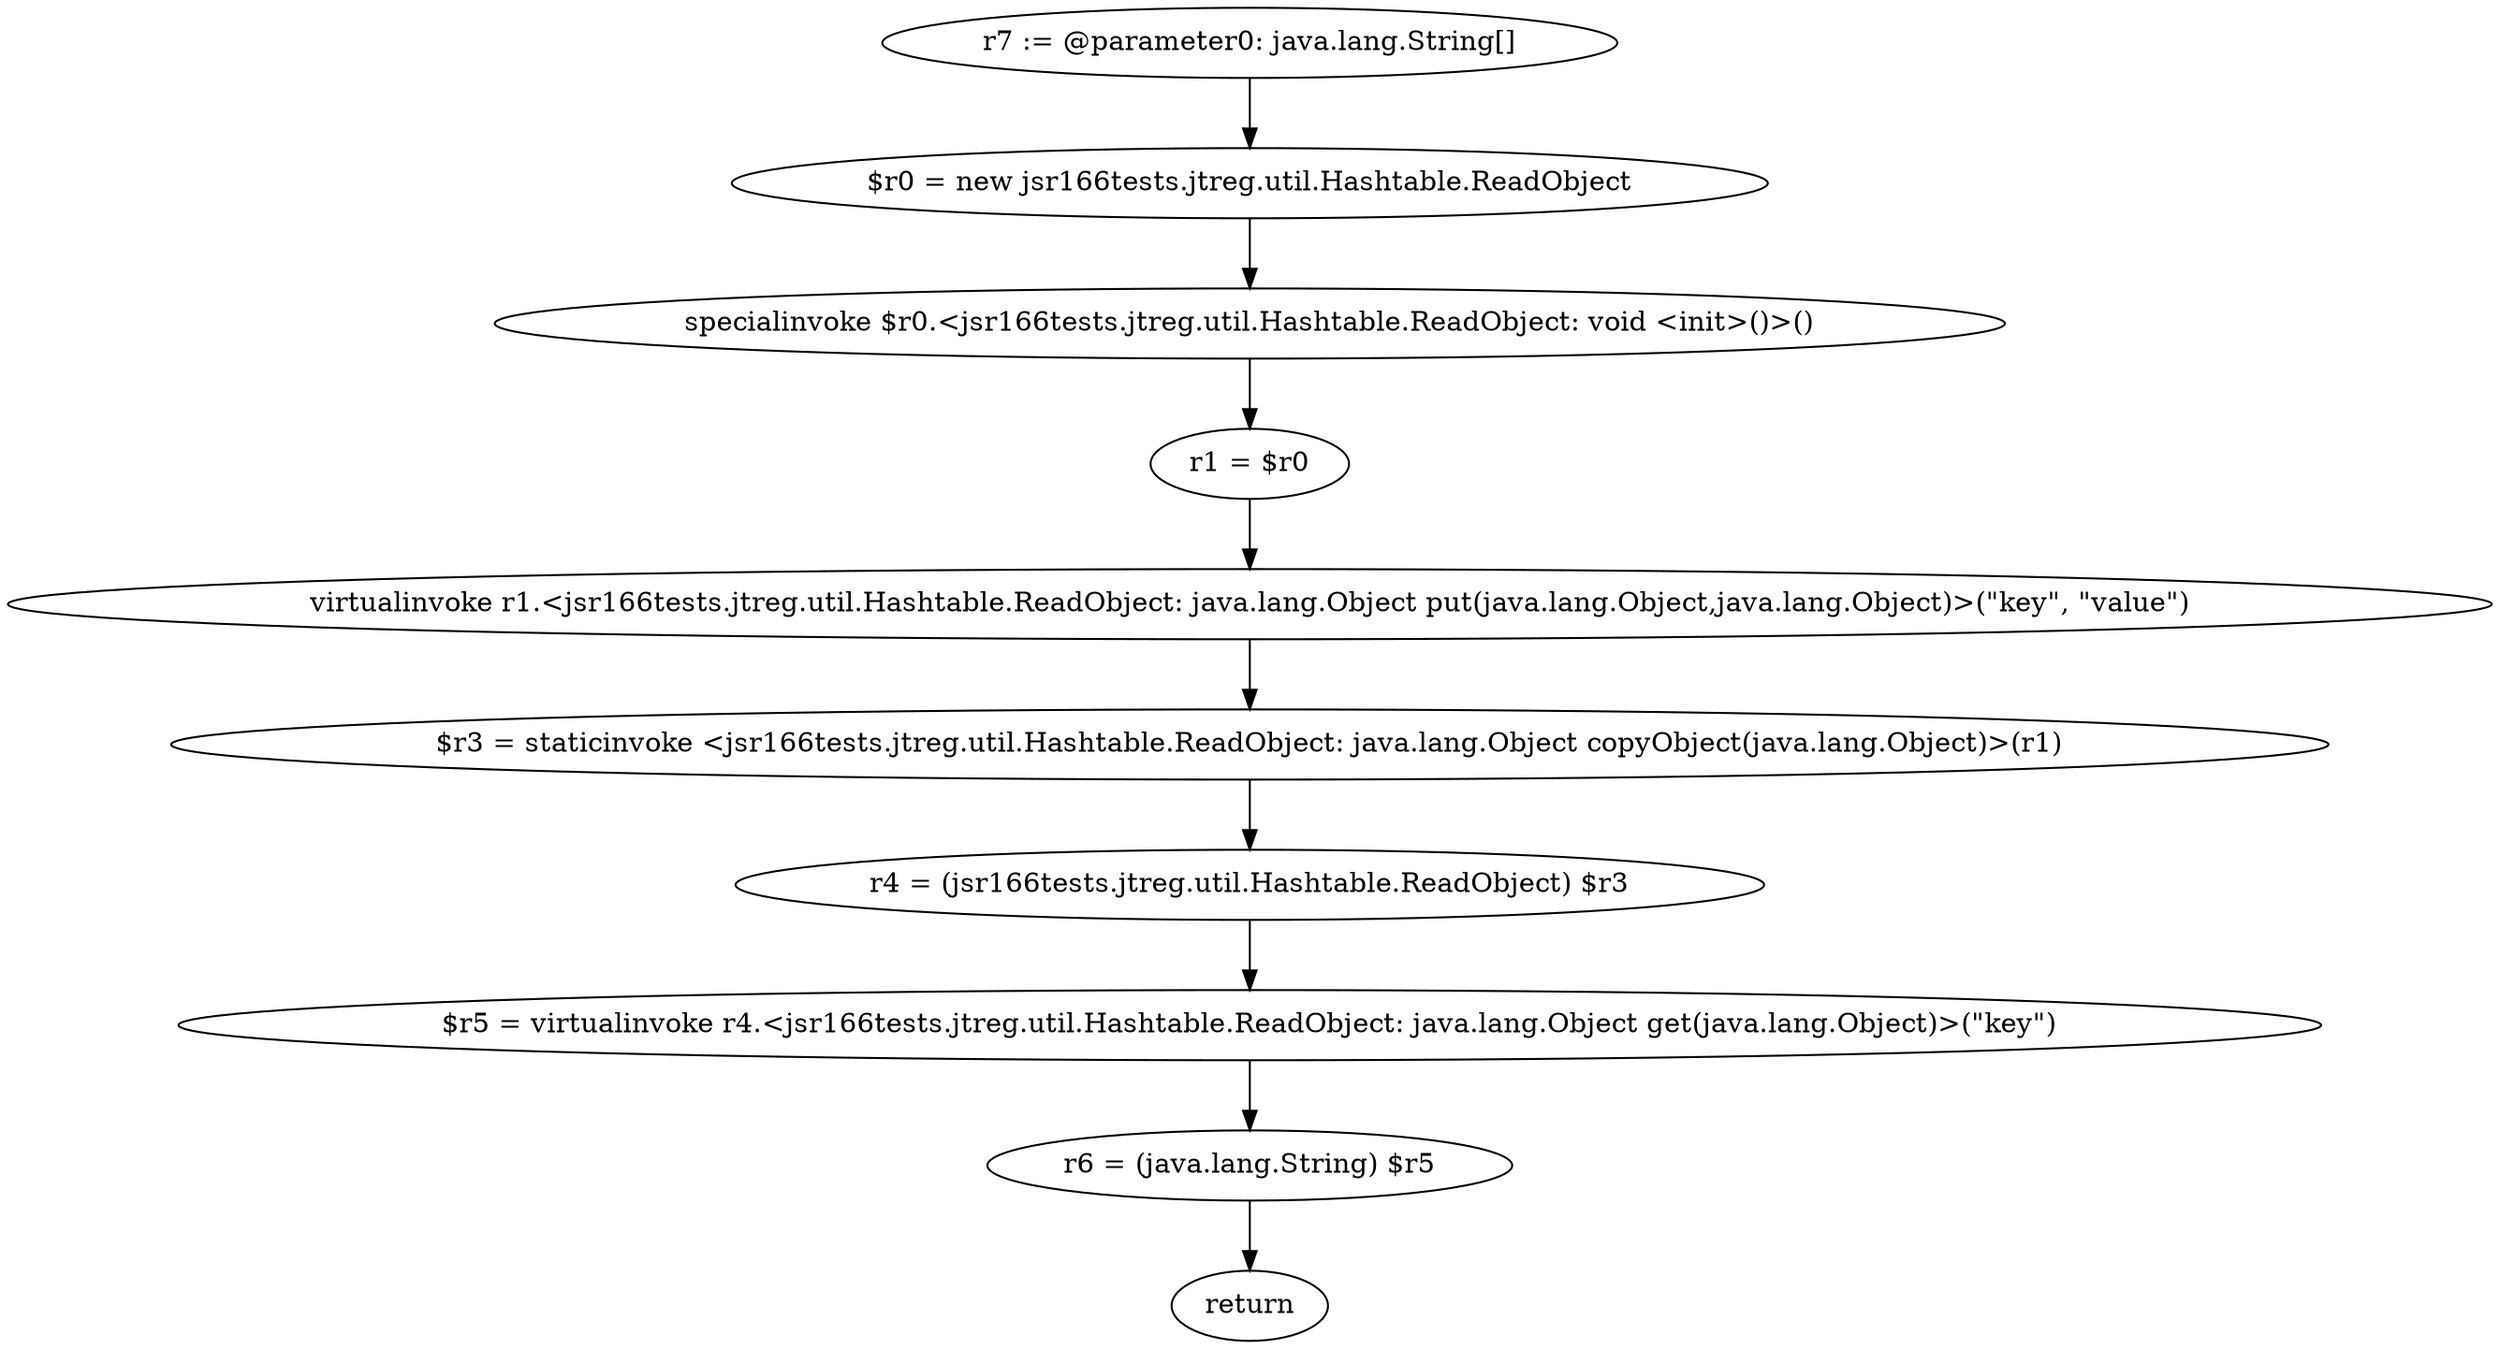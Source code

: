 digraph "unitGraph" {
    "r7 := @parameter0: java.lang.String[]"
    "$r0 = new jsr166tests.jtreg.util.Hashtable.ReadObject"
    "specialinvoke $r0.<jsr166tests.jtreg.util.Hashtable.ReadObject: void <init>()>()"
    "r1 = $r0"
    "virtualinvoke r1.<jsr166tests.jtreg.util.Hashtable.ReadObject: java.lang.Object put(java.lang.Object,java.lang.Object)>(\"key\", \"value\")"
    "$r3 = staticinvoke <jsr166tests.jtreg.util.Hashtable.ReadObject: java.lang.Object copyObject(java.lang.Object)>(r1)"
    "r4 = (jsr166tests.jtreg.util.Hashtable.ReadObject) $r3"
    "$r5 = virtualinvoke r4.<jsr166tests.jtreg.util.Hashtable.ReadObject: java.lang.Object get(java.lang.Object)>(\"key\")"
    "r6 = (java.lang.String) $r5"
    "return"
    "r7 := @parameter0: java.lang.String[]"->"$r0 = new jsr166tests.jtreg.util.Hashtable.ReadObject";
    "$r0 = new jsr166tests.jtreg.util.Hashtable.ReadObject"->"specialinvoke $r0.<jsr166tests.jtreg.util.Hashtable.ReadObject: void <init>()>()";
    "specialinvoke $r0.<jsr166tests.jtreg.util.Hashtable.ReadObject: void <init>()>()"->"r1 = $r0";
    "r1 = $r0"->"virtualinvoke r1.<jsr166tests.jtreg.util.Hashtable.ReadObject: java.lang.Object put(java.lang.Object,java.lang.Object)>(\"key\", \"value\")";
    "virtualinvoke r1.<jsr166tests.jtreg.util.Hashtable.ReadObject: java.lang.Object put(java.lang.Object,java.lang.Object)>(\"key\", \"value\")"->"$r3 = staticinvoke <jsr166tests.jtreg.util.Hashtable.ReadObject: java.lang.Object copyObject(java.lang.Object)>(r1)";
    "$r3 = staticinvoke <jsr166tests.jtreg.util.Hashtable.ReadObject: java.lang.Object copyObject(java.lang.Object)>(r1)"->"r4 = (jsr166tests.jtreg.util.Hashtable.ReadObject) $r3";
    "r4 = (jsr166tests.jtreg.util.Hashtable.ReadObject) $r3"->"$r5 = virtualinvoke r4.<jsr166tests.jtreg.util.Hashtable.ReadObject: java.lang.Object get(java.lang.Object)>(\"key\")";
    "$r5 = virtualinvoke r4.<jsr166tests.jtreg.util.Hashtable.ReadObject: java.lang.Object get(java.lang.Object)>(\"key\")"->"r6 = (java.lang.String) $r5";
    "r6 = (java.lang.String) $r5"->"return";
}
